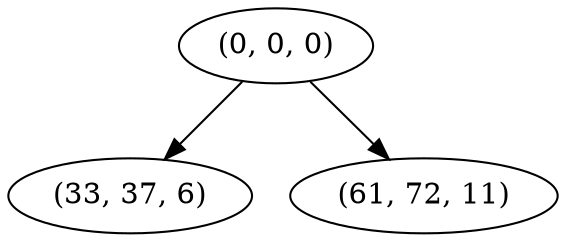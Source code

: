 digraph tree {
    "(0, 0, 0)";
    "(33, 37, 6)";
    "(61, 72, 11)";
    "(0, 0, 0)" -> "(33, 37, 6)";
    "(0, 0, 0)" -> "(61, 72, 11)";
}
